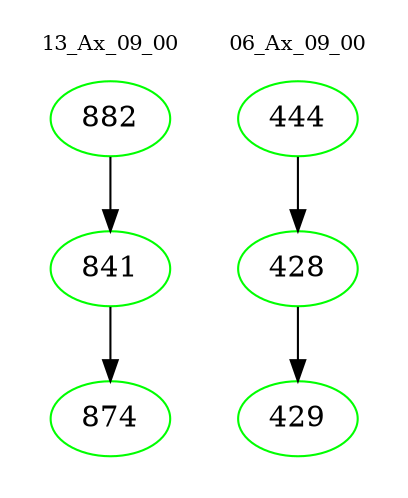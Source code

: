 digraph{
subgraph cluster_0 {
color = white
label = "13_Ax_09_00";
fontsize=10;
T0_882 [label="882", color="green"]
T0_882 -> T0_841 [color="black"]
T0_841 [label="841", color="green"]
T0_841 -> T0_874 [color="black"]
T0_874 [label="874", color="green"]
}
subgraph cluster_1 {
color = white
label = "06_Ax_09_00";
fontsize=10;
T1_444 [label="444", color="green"]
T1_444 -> T1_428 [color="black"]
T1_428 [label="428", color="green"]
T1_428 -> T1_429 [color="black"]
T1_429 [label="429", color="green"]
}
}

